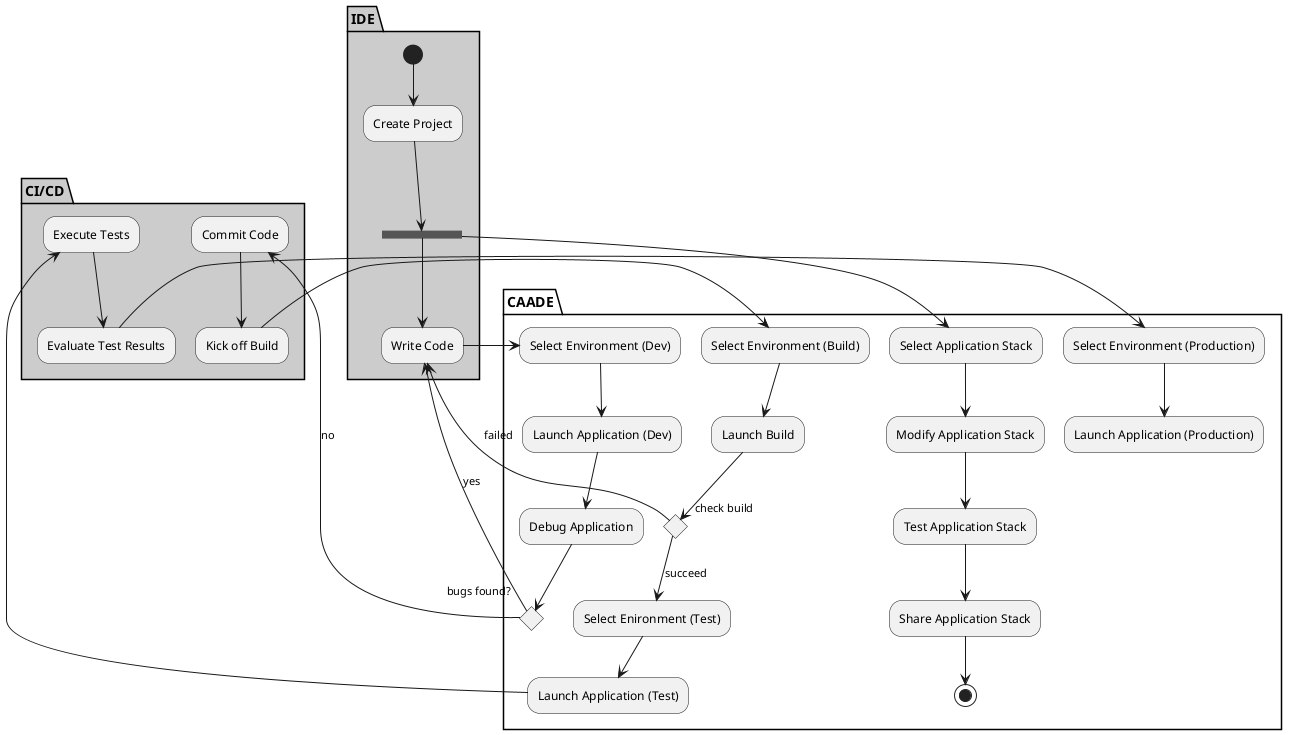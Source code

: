 @startuml

partition IDE  #cccccc {
  (*) --> "Create Project"
  --> ===S1===
  --> "Write Code"
}

partition CI/CD #cccccc {
  "Commit Code" --> "Kick off Build"
  "Execute Tests" --> "Evaluate Test Results"
}

partition CAADE {
    ===S1=== --> "Select Application Stack"
    --> "Modify Application Stack"
    --> "Test Application Stack"
    --> "Share Application Stack"
    --> (*)
     "Write Code" --> "Select Environment (Dev)"
     "Select Environment (Dev)" --> "Launch Application (Dev)"
     "Launch Application (Dev)" --> "Debug Application"
     If "bugs found?" Then
      -->[yes] "Write Code"
      else
      -->[no] "Commit Code"
      endif
  "Kick off Build"  --> "Select Environment (Build)"
  "Select Environment (Build)" --> "Launch Build"
  If "check build" Then
      -->[succeed] "Select Enironment (Test)"
      --> "Launch Application (Test)"
  Else
  -->[failed] "Write Code"

  "Evaluate Test Results" -> "Select Environment (Production)"
   --> "Launch Application (Production)"
}

partition CI/CD #cccccc {
  "Launch Application (Test)" -> "Execute Tests"
}

@enduml
